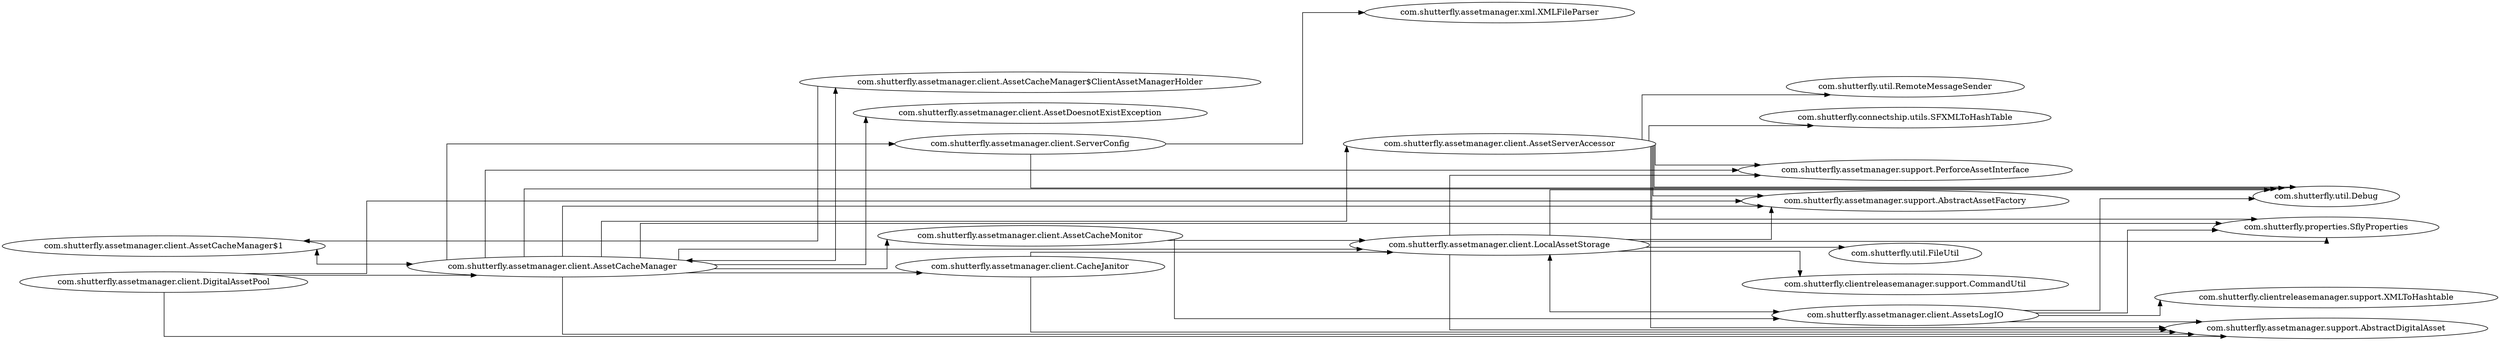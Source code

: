 digraph dependencyGraph {
 concentrate=true;
 rankdir="LR"; 
ranksep="2.0";
"com.shutterfly.assetmanager.client.AssetCacheManager$1"; 
"com.shutterfly.assetmanager.client.AssetCacheManager$1"->"com.shutterfly.assetmanager.client.AssetCacheManager";
"com.shutterfly.assetmanager.client.AssetCacheManager$ClientAssetManagerHolder"; 
"com.shutterfly.assetmanager.client.AssetCacheManager$ClientAssetManagerHolder"->"com.shutterfly.assetmanager.client.AssetCacheManager";
"com.shutterfly.assetmanager.client.AssetCacheManager$ClientAssetManagerHolder"->"com.shutterfly.assetmanager.client.AssetCacheManager$1";
"com.shutterfly.assetmanager.client.AssetCacheManager"; 
"com.shutterfly.assetmanager.client.AssetCacheManager"->"com.shutterfly.assetmanager.client.LocalAssetStorage";
"com.shutterfly.assetmanager.client.AssetCacheManager"->"com.shutterfly.assetmanager.client.AssetServerAccessor";
"com.shutterfly.assetmanager.client.AssetCacheManager"->"com.shutterfly.assetmanager.client.CacheJanitor";
"com.shutterfly.assetmanager.client.AssetCacheManager"->"com.shutterfly.assetmanager.client.AssetCacheMonitor";
"com.shutterfly.assetmanager.client.AssetCacheManager"->"com.shutterfly.assetmanager.support.AbstractDigitalAsset";
"com.shutterfly.assetmanager.client.AssetCacheManager"->"com.shutterfly.assetmanager.support.PerforceAssetInterface";
"com.shutterfly.assetmanager.client.AssetCacheManager"->"com.shutterfly.assetmanager.client.AssetCacheManager$1";
"com.shutterfly.assetmanager.client.AssetCacheManager"->"com.shutterfly.assetmanager.client.AssetDoesnotExistException";
"com.shutterfly.assetmanager.client.AssetCacheManager"->"com.shutterfly.assetmanager.client.AssetCacheManager$ClientAssetManagerHolder";
"com.shutterfly.assetmanager.client.AssetCacheManager"->"com.shutterfly.assetmanager.client.ServerConfig";
"com.shutterfly.assetmanager.client.AssetCacheManager"->"com.shutterfly.properties.SflyProperties";
"com.shutterfly.assetmanager.client.AssetCacheManager"->"com.shutterfly.assetmanager.support.AbstractAssetFactory";
"com.shutterfly.assetmanager.client.AssetCacheManager"->"com.shutterfly.util.Debug";
"com.shutterfly.assetmanager.client.AssetCacheMonitor"; 
"com.shutterfly.assetmanager.client.AssetCacheMonitor"->"com.shutterfly.assetmanager.client.AssetsLogIO";
"com.shutterfly.assetmanager.client.AssetCacheMonitor"->"com.shutterfly.assetmanager.client.LocalAssetStorage";
"com.shutterfly.assetmanager.client.AssetDoesnotExistException"; 
"com.shutterfly.assetmanager.client.AssetServerAccessor"; 
"com.shutterfly.assetmanager.client.AssetServerAccessor"->"com.shutterfly.assetmanager.support.PerforceAssetInterface";
"com.shutterfly.assetmanager.client.AssetServerAccessor"->"com.shutterfly.assetmanager.support.AbstractDigitalAsset";
"com.shutterfly.assetmanager.client.AssetServerAccessor"->"com.shutterfly.util.Debug";
"com.shutterfly.assetmanager.client.AssetServerAccessor"->"com.shutterfly.util.RemoteMessageSender";
"com.shutterfly.assetmanager.client.AssetServerAccessor"->"com.shutterfly.connectship.utils.SFXMLToHashTable";
"com.shutterfly.assetmanager.client.AssetServerAccessor"->"com.shutterfly.assetmanager.support.AbstractAssetFactory";
"com.shutterfly.assetmanager.client.AssetServerAccessor"->"com.shutterfly.properties.SflyProperties";
"com.shutterfly.assetmanager.client.AssetsLogIO"; 
"com.shutterfly.assetmanager.client.AssetsLogIO"->"com.shutterfly.assetmanager.support.AbstractDigitalAsset";
"com.shutterfly.assetmanager.client.AssetsLogIO"->"com.shutterfly.assetmanager.client.LocalAssetStorage";
"com.shutterfly.assetmanager.client.AssetsLogIO"->"com.shutterfly.properties.SflyProperties";
"com.shutterfly.assetmanager.client.AssetsLogIO"->"com.shutterfly.clientreleasemanager.support.XMLToHashtable";
"com.shutterfly.assetmanager.client.AssetsLogIO"->"com.shutterfly.util.Debug";
"com.shutterfly.assetmanager.client.CacheJanitor"; 
"com.shutterfly.assetmanager.client.CacheJanitor"->"com.shutterfly.assetmanager.client.LocalAssetStorage";
"com.shutterfly.assetmanager.client.CacheJanitor"->"com.shutterfly.assetmanager.support.AbstractDigitalAsset";
"com.shutterfly.assetmanager.client.DigitalAssetPool"; 
"com.shutterfly.assetmanager.client.DigitalAssetPool"->"com.shutterfly.assetmanager.client.AssetCacheManager";
"com.shutterfly.assetmanager.client.DigitalAssetPool"->"com.shutterfly.assetmanager.support.AbstractDigitalAsset";
"com.shutterfly.assetmanager.client.DigitalAssetPool"->"com.shutterfly.assetmanager.support.AbstractAssetFactory";
"com.shutterfly.assetmanager.client.LocalAssetStorage"; 
"com.shutterfly.assetmanager.client.LocalAssetStorage"->"com.shutterfly.assetmanager.support.AbstractDigitalAsset";
"com.shutterfly.assetmanager.client.LocalAssetStorage"->"com.shutterfly.assetmanager.support.PerforceAssetInterface";
"com.shutterfly.assetmanager.client.LocalAssetStorage"->"com.shutterfly.clientreleasemanager.support.CommandUtil";
"com.shutterfly.assetmanager.client.LocalAssetStorage"->"com.shutterfly.util.Debug";
"com.shutterfly.assetmanager.client.LocalAssetStorage"->"com.shutterfly.assetmanager.client.AssetsLogIO";
"com.shutterfly.assetmanager.client.LocalAssetStorage"->"com.shutterfly.assetmanager.support.AbstractAssetFactory";
"com.shutterfly.assetmanager.client.LocalAssetStorage"->"com.shutterfly.util.FileUtil";
"com.shutterfly.assetmanager.client.LocalAssetStorage"->"com.shutterfly.properties.SflyProperties";
"com.shutterfly.assetmanager.client.ServerConfig"; 
"com.shutterfly.assetmanager.client.ServerConfig"->"com.shutterfly.assetmanager.xml.XMLFileParser";
"com.shutterfly.assetmanager.client.ServerConfig"->"com.shutterfly.util.Debug";
splines="ortho";
}